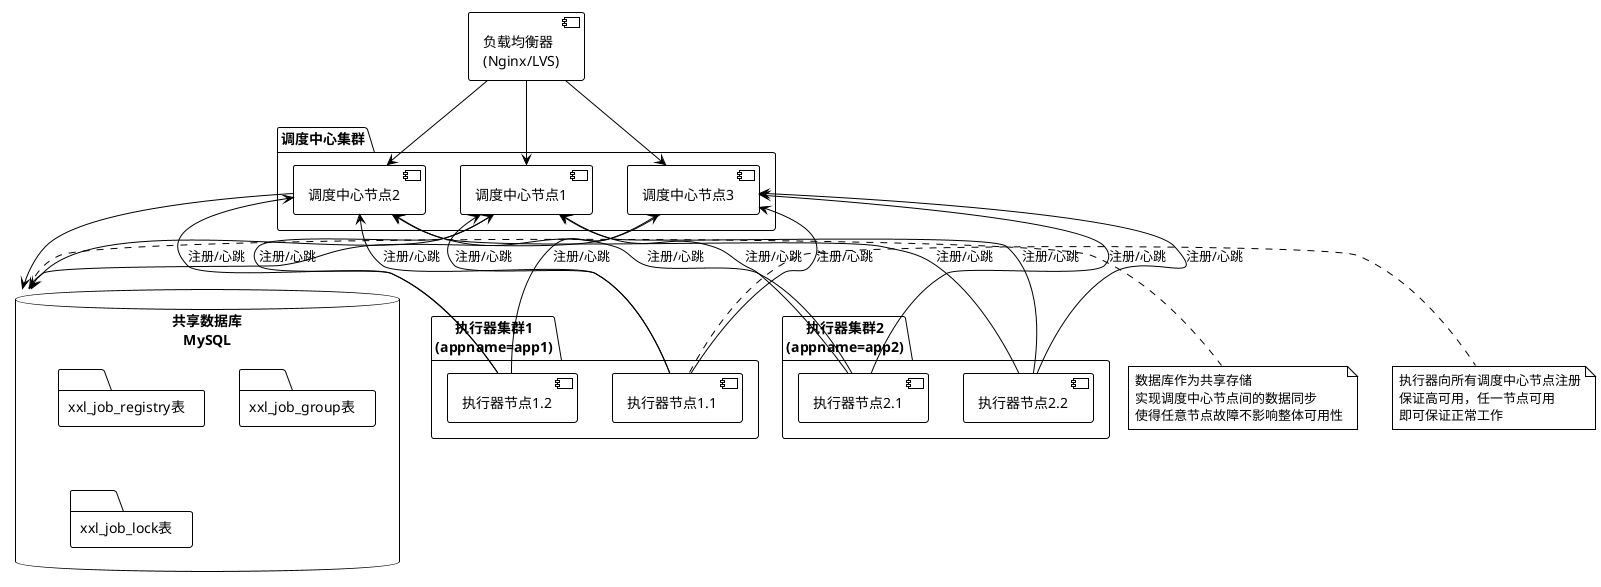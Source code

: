 @startuml XXL-JOB注册中心高可用架构

!theme plain
skinparam handwritten false
skinparam backgroundColor transparent

/' 定义组件 '/
component "负载均衡器\n(Nginx/LVS)" as LB
package "调度中心集群" {
  component "调度中心节点1" as Admin1
  component "调度中心节点2" as Admin2
  component "调度中心节点3" as Admin3
}

database "共享数据库\nMySQL" as DB {
  folder "xxl_job_registry表" as RegTable
  folder "xxl_job_group表" as GroupTable
  folder "xxl_job_lock表" as LockTable
}

package "执行器集群1\n(appname=app1)" {
  component "执行器节点1.1" as Executor1_1
  component "执行器节点1.2" as Executor1_2
}

package "执行器集群2\n(appname=app2)" {
  component "执行器节点2.1" as Executor2_1
  component "执行器节点2.2" as Executor2_2
}

/' 定义连接关系 '/
' 客户端访问
LB --> Admin1
LB --> Admin2
LB --> Admin3

' 数据库连接
Admin1 --> DB
Admin2 --> DB
Admin3 --> DB

' 执行器注册
Executor1_1 -up-> Admin1 : 注册/心跳
Executor1_1 -up-> Admin2 : 注册/心跳
Executor1_1 -up-> Admin3 : 注册/心跳

Executor1_2 -up-> Admin1 : 注册/心跳
Executor1_2 -up-> Admin2 : 注册/心跳
Executor1_2 -up-> Admin3 : 注册/心跳

Executor2_1 -up-> Admin1 : 注册/心跳
Executor2_1 -up-> Admin2 : 注册/心跳
Executor2_1 -up-> Admin3 : 注册/心跳

Executor2_2 -up-> Admin1 : 注册/心跳
Executor2_2 -up-> Admin2 : 注册/心跳
Executor2_2 -up-> Admin3 : 注册/心跳

note right of DB
  数据库作为共享存储
  实现调度中心节点间的数据同步
  使得任意节点故障不影响整体可用性
end note

note right of Executor1_1
  执行器向所有调度中心节点注册
  保证高可用，任一节点可用
  即可保证正常工作
end note

@enduml 